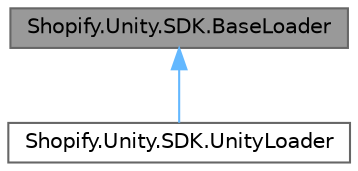 digraph "Shopify.Unity.SDK.BaseLoader"
{
 // LATEX_PDF_SIZE
  bgcolor="transparent";
  edge [fontname=Helvetica,fontsize=10,labelfontname=Helvetica,labelfontsize=10];
  node [fontname=Helvetica,fontsize=10,shape=box,height=0.2,width=0.4];
  Node1 [id="Node000001",label="Shopify.Unity.SDK.BaseLoader",height=0.2,width=0.4,color="gray40", fillcolor="grey60", style="filled", fontcolor="black",tooltip="An abstract base that must be defined by classes that will perform network communication."];
  Node1 -> Node2 [id="edge1_Node000001_Node000002",dir="back",color="steelblue1",style="solid",tooltip=" "];
  Node2 [id="Node000002",label="Shopify.Unity.SDK.UnityLoader",height=0.2,width=0.4,color="gray40", fillcolor="white", style="filled",URL="$class_shopify_1_1_unity_1_1_s_d_k_1_1_unity_loader.html",tooltip="Performs network communication to send GraphQL queries between Unity and a Shopify GraphQL endpoint."];
}
